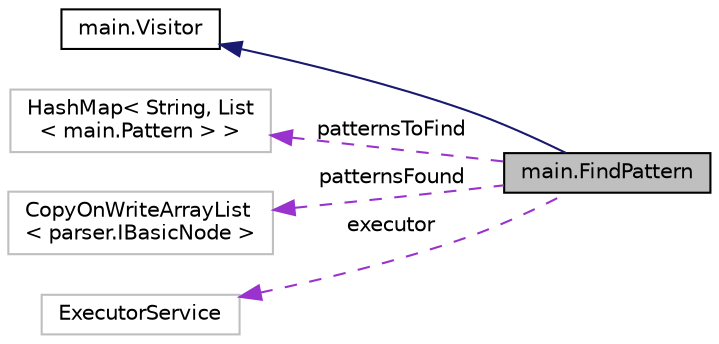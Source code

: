 digraph "main.FindPattern"
{
  edge [fontname="Helvetica",fontsize="10",labelfontname="Helvetica",labelfontsize="10"];
  node [fontname="Helvetica",fontsize="10",shape=record];
  rankdir="LR";
  Node1 [label="main.FindPattern",height=0.2,width=0.4,color="black", fillcolor="grey75", style="filled", fontcolor="black"];
  Node2 -> Node1 [dir="back",color="midnightblue",fontsize="10",style="solid",fontname="Helvetica"];
  Node2 [label="main.Visitor",height=0.2,width=0.4,color="black", fillcolor="white", style="filled",URL="$interfacemain_1_1_visitor.html"];
  Node3 -> Node1 [dir="back",color="darkorchid3",fontsize="10",style="dashed",label=" patternsToFind" ,fontname="Helvetica"];
  Node3 [label="HashMap\< String, List\l\< main.Pattern \> \>",height=0.2,width=0.4,color="grey75", fillcolor="white", style="filled"];
  Node4 -> Node1 [dir="back",color="darkorchid3",fontsize="10",style="dashed",label=" patternsFound" ,fontname="Helvetica"];
  Node4 [label="CopyOnWriteArrayList\l\< parser.IBasicNode \>",height=0.2,width=0.4,color="grey75", fillcolor="white", style="filled"];
  Node5 -> Node1 [dir="back",color="darkorchid3",fontsize="10",style="dashed",label=" executor" ,fontname="Helvetica"];
  Node5 [label="ExecutorService",height=0.2,width=0.4,color="grey75", fillcolor="white", style="filled"];
}
